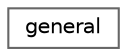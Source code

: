 digraph "Graphical Class Hierarchy"
{
 // LATEX_PDF_SIZE
  bgcolor="transparent";
  edge [fontname=Helvetica,fontsize=10,labelfontname=Helvetica,labelfontsize=10];
  node [fontname=Helvetica,fontsize=10,shape=box,height=0.2,width=0.4];
  rankdir="LR";
  Node0 [id="Node000000",label="general",height=0.2,width=0.4,color="grey40", fillcolor="white", style="filled",URL="$classFoam_1_1general.html",tooltip="General relative velocity model."];
}
